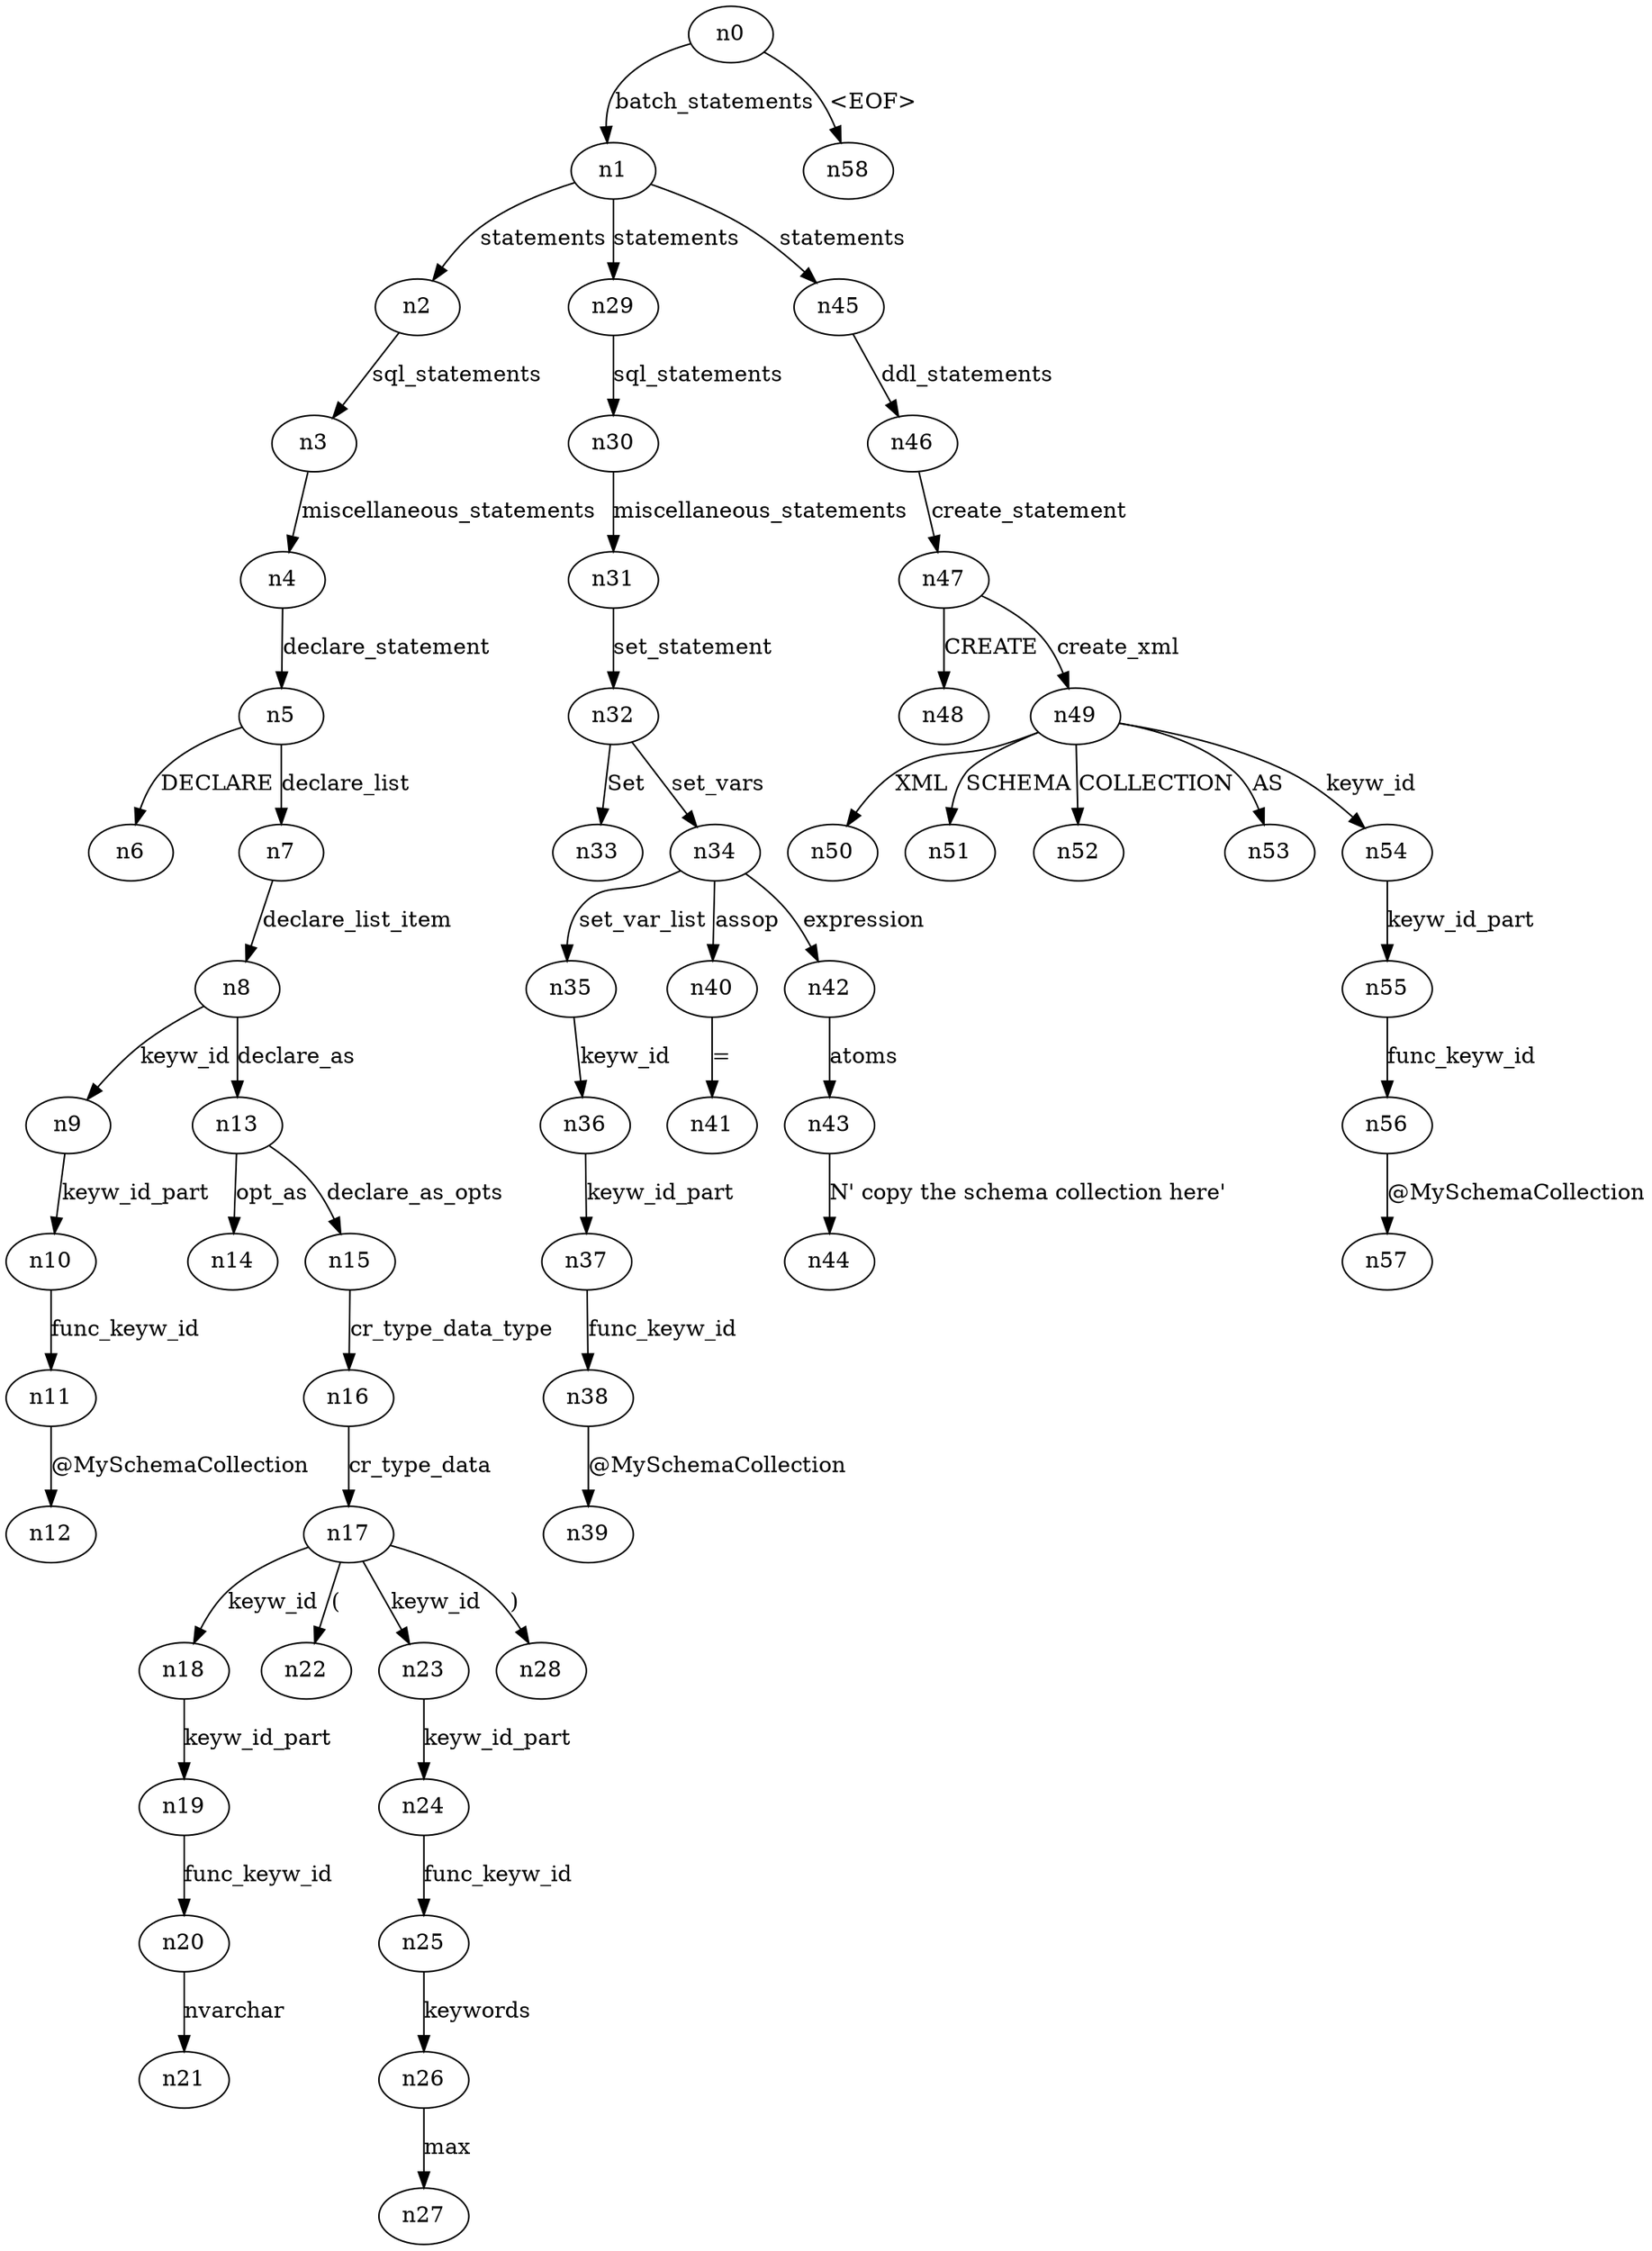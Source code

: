 digraph ParseTree {
  n0 -> n1 [label="batch_statements"];
  n1 -> n2 [label="statements"];
  n2 -> n3 [label="sql_statements"];
  n3 -> n4 [label="miscellaneous_statements"];
  n4 -> n5 [label="declare_statement"];
  n5 -> n6 [label="DECLARE"];
  n5 -> n7 [label="declare_list"];
  n7 -> n8 [label="declare_list_item"];
  n8 -> n9 [label="keyw_id"];
  n9 -> n10 [label="keyw_id_part"];
  n10 -> n11 [label="func_keyw_id"];
  n11 -> n12 [label="@MySchemaCollection"];
  n8 -> n13 [label="declare_as"];
  n13 -> n14 [label="opt_as"];
  n13 -> n15 [label="declare_as_opts"];
  n15 -> n16 [label="cr_type_data_type"];
  n16 -> n17 [label="cr_type_data"];
  n17 -> n18 [label="keyw_id"];
  n18 -> n19 [label="keyw_id_part"];
  n19 -> n20 [label="func_keyw_id"];
  n20 -> n21 [label="nvarchar"];
  n17 -> n22 [label="("];
  n17 -> n23 [label="keyw_id"];
  n23 -> n24 [label="keyw_id_part"];
  n24 -> n25 [label="func_keyw_id"];
  n25 -> n26 [label="keywords"];
  n26 -> n27 [label="max"];
  n17 -> n28 [label=")"];
  n1 -> n29 [label="statements"];
  n29 -> n30 [label="sql_statements"];
  n30 -> n31 [label="miscellaneous_statements"];
  n31 -> n32 [label="set_statement"];
  n32 -> n33 [label="Set"];
  n32 -> n34 [label="set_vars"];
  n34 -> n35 [label="set_var_list"];
  n35 -> n36 [label="keyw_id"];
  n36 -> n37 [label="keyw_id_part"];
  n37 -> n38 [label="func_keyw_id"];
  n38 -> n39 [label="@MySchemaCollection"];
  n34 -> n40 [label="assop"];
  n40 -> n41 [label="="];
  n34 -> n42 [label="expression"];
  n42 -> n43 [label="atoms"];
  n43 -> n44 [label="N' copy the schema collection here'"];
  n1 -> n45 [label="statements"];
  n45 -> n46 [label="ddl_statements"];
  n46 -> n47 [label="create_statement"];
  n47 -> n48 [label="CREATE"];
  n47 -> n49 [label="create_xml"];
  n49 -> n50 [label="XML"];
  n49 -> n51 [label="SCHEMA"];
  n49 -> n52 [label="COLLECTION"];
  n49 -> n53 [label="AS"];
  n49 -> n54 [label="keyw_id"];
  n54 -> n55 [label="keyw_id_part"];
  n55 -> n56 [label="func_keyw_id"];
  n56 -> n57 [label="@MySchemaCollection"];
  n0 -> n58 [label="<EOF>"];
}
